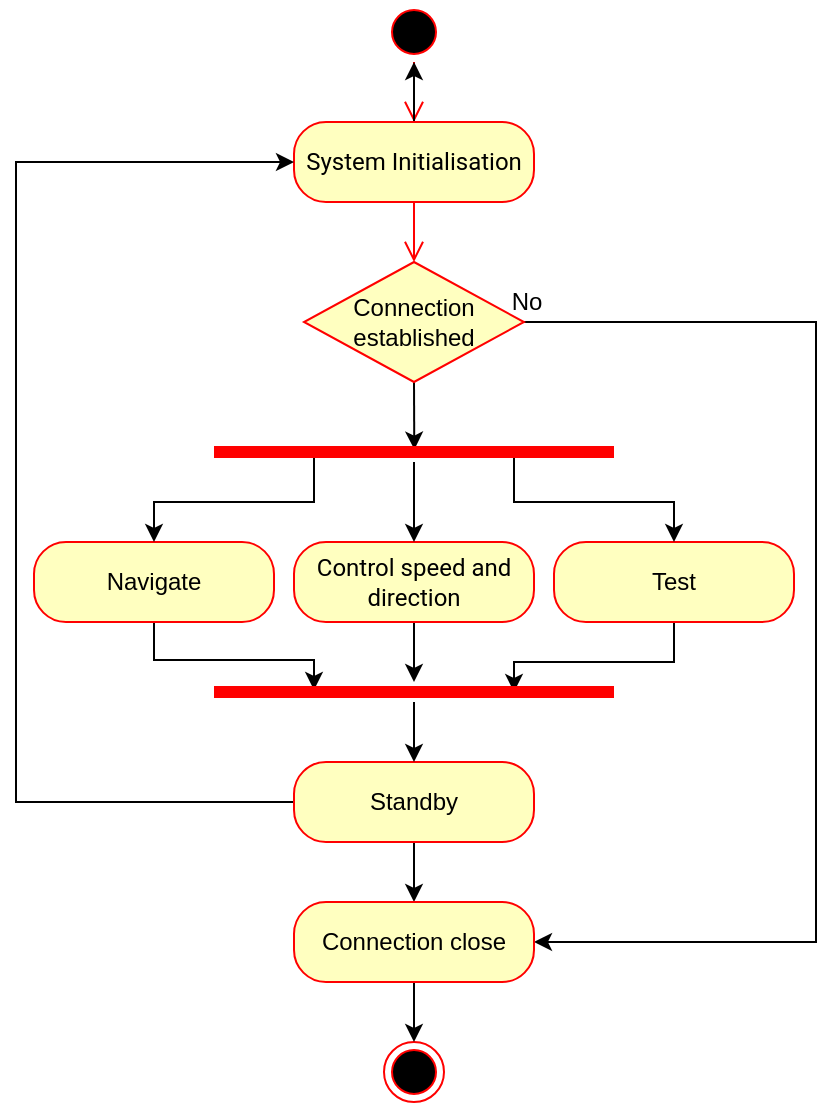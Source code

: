 <mxfile version="20.8.13" type="github"><diagram name="Page-1" id="QllVRt8AChj4FxAyA88J"><mxGraphModel dx="1122" dy="614" grid="1" gridSize="10" guides="1" tooltips="1" connect="1" arrows="1" fold="1" page="1" pageScale="1" pageWidth="827" pageHeight="1169" math="0" shadow="0"><root><mxCell id="0"/><mxCell id="1" parent="0"/><mxCell id="jhKtBcB6UDa1kmIKtbTU-1" value="" style="ellipse;html=1;shape=startState;fillColor=#000000;strokeColor=#ff0000;" vertex="1" parent="1"><mxGeometry x="384" y="70" width="30" height="30" as="geometry"/></mxCell><mxCell id="jhKtBcB6UDa1kmIKtbTU-2" value="" style="edgeStyle=orthogonalEdgeStyle;html=1;verticalAlign=bottom;endArrow=open;endSize=8;strokeColor=#ff0000;rounded=0;" edge="1" source="jhKtBcB6UDa1kmIKtbTU-1" parent="1"><mxGeometry relative="1" as="geometry"><mxPoint x="399" y="130" as="targetPoint"/></mxGeometry></mxCell><mxCell id="jhKtBcB6UDa1kmIKtbTU-71" value="" style="edgeStyle=orthogonalEdgeStyle;rounded=0;jumpStyle=arc;jumpSize=16;orthogonalLoop=1;jettySize=auto;html=1;fontSize=12;" edge="1" parent="1" source="jhKtBcB6UDa1kmIKtbTU-3" target="jhKtBcB6UDa1kmIKtbTU-1"><mxGeometry relative="1" as="geometry"/></mxCell><mxCell id="jhKtBcB6UDa1kmIKtbTU-3" value="&lt;div style=&quot;text-align: start;&quot;&gt;&lt;font face=&quot;Roboto, sans-serif&quot;&gt;System&amp;nbsp;Initialisation&lt;/font&gt;&lt;/div&gt;" style="rounded=1;whiteSpace=wrap;html=1;arcSize=40;fontColor=#000000;fillColor=#ffffc0;strokeColor=#ff0000;" vertex="1" parent="1"><mxGeometry x="339" y="130" width="120" height="40" as="geometry"/></mxCell><mxCell id="jhKtBcB6UDa1kmIKtbTU-4" value="" style="edgeStyle=orthogonalEdgeStyle;html=1;verticalAlign=bottom;endArrow=open;endSize=8;strokeColor=#ff0000;rounded=0;entryX=0.5;entryY=0;entryDx=0;entryDy=0;" edge="1" source="jhKtBcB6UDa1kmIKtbTU-3" parent="1" target="jhKtBcB6UDa1kmIKtbTU-19"><mxGeometry relative="1" as="geometry"><mxPoint x="399" y="220" as="targetPoint"/></mxGeometry></mxCell><mxCell id="jhKtBcB6UDa1kmIKtbTU-66" style="edgeStyle=orthogonalEdgeStyle;rounded=0;jumpStyle=arc;jumpSize=16;orthogonalLoop=1;jettySize=auto;html=1;fontSize=12;" edge="1" parent="1" source="jhKtBcB6UDa1kmIKtbTU-5"><mxGeometry relative="1" as="geometry"><mxPoint x="399" y="410" as="targetPoint"/><Array as="points"><mxPoint x="399" y="410"/><mxPoint x="399" y="410"/></Array></mxGeometry></mxCell><mxCell id="jhKtBcB6UDa1kmIKtbTU-5" value="&lt;b style=&quot;font-style: normal; font-variant-caps: normal; letter-spacing: normal; text-align: start; text-indent: 0px; text-transform: none; word-spacing: 0px; -webkit-text-stroke-width: 0px; text-decoration: none; caret-color: rgb(0, 0, 0); color: rgb(0, 0, 0); font-weight: normal;&quot; id=&quot;docs-internal-guid-89e4cc95-7fff-ac68-c569-ed6adc5e97f2&quot;&gt;&lt;p style=&quot;line-height: 1.38; margin-top: 0pt; margin-bottom: 0pt;&quot; dir=&quot;ltr&quot;&gt;&lt;/p&gt;&lt;/b&gt;&lt;font face=&quot;Roboto, sans-serif&quot;&gt;Control speed and direction&lt;/font&gt;" style="rounded=1;whiteSpace=wrap;html=1;arcSize=40;fontColor=#000000;fillColor=#ffffc0;strokeColor=#ff0000;" vertex="1" parent="1"><mxGeometry x="339" y="340" width="120" height="40" as="geometry"/></mxCell><mxCell id="jhKtBcB6UDa1kmIKtbTU-67" style="edgeStyle=orthogonalEdgeStyle;rounded=0;jumpStyle=arc;jumpSize=16;orthogonalLoop=1;jettySize=auto;html=1;entryX=0.25;entryY=0.5;entryDx=0;entryDy=0;entryPerimeter=0;fontSize=12;" edge="1" parent="1"><mxGeometry relative="1" as="geometry"><mxPoint x="269" y="379" as="sourcePoint"/><mxPoint x="349" y="414" as="targetPoint"/><Array as="points"><mxPoint x="269" y="399"/><mxPoint x="349" y="399"/></Array></mxGeometry></mxCell><mxCell id="jhKtBcB6UDa1kmIKtbTU-7" value="Navigate" style="rounded=1;whiteSpace=wrap;html=1;arcSize=40;fontColor=#000000;fillColor=#ffffc0;strokeColor=#ff0000;" vertex="1" parent="1"><mxGeometry x="209" y="340" width="120" height="40" as="geometry"/></mxCell><mxCell id="jhKtBcB6UDa1kmIKtbTU-68" style="edgeStyle=orthogonalEdgeStyle;rounded=0;jumpStyle=arc;jumpSize=16;orthogonalLoop=1;jettySize=auto;html=1;entryX=0.75;entryY=0.5;entryDx=0;entryDy=0;entryPerimeter=0;fontSize=12;" edge="1" parent="1" source="jhKtBcB6UDa1kmIKtbTU-10" target="jhKtBcB6UDa1kmIKtbTU-54"><mxGeometry relative="1" as="geometry"/></mxCell><mxCell id="jhKtBcB6UDa1kmIKtbTU-10" value="Test" style="rounded=1;whiteSpace=wrap;html=1;arcSize=40;fontColor=#000000;fillColor=#ffffc0;strokeColor=#ff0000;" vertex="1" parent="1"><mxGeometry x="469" y="340" width="120" height="40" as="geometry"/></mxCell><mxCell id="jhKtBcB6UDa1kmIKtbTU-18" value="" style="ellipse;html=1;shape=endState;fillColor=#000000;strokeColor=#ff0000;" vertex="1" parent="1"><mxGeometry x="384" y="590" width="30" height="30" as="geometry"/></mxCell><mxCell id="jhKtBcB6UDa1kmIKtbTU-36" style="edgeStyle=orthogonalEdgeStyle;rounded=0;orthogonalLoop=1;jettySize=auto;html=1;fontSize=12;entryX=1;entryY=0.5;entryDx=0;entryDy=0;" edge="1" parent="1" source="jhKtBcB6UDa1kmIKtbTU-19" target="jhKtBcB6UDa1kmIKtbTU-30"><mxGeometry relative="1" as="geometry"><mxPoint x="650" y="630.0" as="targetPoint"/><Array as="points"><mxPoint x="600" y="230"/><mxPoint x="600" y="540"/></Array></mxGeometry></mxCell><mxCell id="jhKtBcB6UDa1kmIKtbTU-37" value="No" style="edgeLabel;html=1;align=center;verticalAlign=middle;resizable=0;points=[];fontSize=12;" vertex="1" connectable="0" parent="jhKtBcB6UDa1kmIKtbTU-36"><mxGeometry x="-0.828" y="-1" relative="1" as="geometry"><mxPoint x="-51" y="-11" as="offset"/></mxGeometry></mxCell><mxCell id="jhKtBcB6UDa1kmIKtbTU-61" style="edgeStyle=orthogonalEdgeStyle;rounded=0;jumpStyle=arc;jumpSize=16;orthogonalLoop=1;jettySize=auto;html=1;entryX=0.501;entryY=0.379;entryDx=0;entryDy=0;entryPerimeter=0;fontSize=12;" edge="1" parent="1" source="jhKtBcB6UDa1kmIKtbTU-19" target="jhKtBcB6UDa1kmIKtbTU-44"><mxGeometry relative="1" as="geometry"/></mxCell><mxCell id="jhKtBcB6UDa1kmIKtbTU-19" value="Connection&lt;br&gt;established" style="rhombus;whiteSpace=wrap;html=1;fillColor=#ffffc0;strokeColor=#ff0000;" vertex="1" parent="1"><mxGeometry x="344" y="200" width="110" height="60" as="geometry"/></mxCell><mxCell id="jhKtBcB6UDa1kmIKtbTU-53" style="edgeStyle=orthogonalEdgeStyle;rounded=0;jumpStyle=arc;jumpSize=16;orthogonalLoop=1;jettySize=auto;html=1;entryX=0.5;entryY=0;entryDx=0;entryDy=0;fontSize=12;" edge="1" parent="1" source="jhKtBcB6UDa1kmIKtbTU-25" target="jhKtBcB6UDa1kmIKtbTU-30"><mxGeometry relative="1" as="geometry"/></mxCell><mxCell id="jhKtBcB6UDa1kmIKtbTU-60" style="edgeStyle=orthogonalEdgeStyle;rounded=0;jumpStyle=arc;jumpSize=16;orthogonalLoop=1;jettySize=auto;html=1;fontSize=12;entryX=0;entryY=0.5;entryDx=0;entryDy=0;" edge="1" parent="1" source="jhKtBcB6UDa1kmIKtbTU-25" target="jhKtBcB6UDa1kmIKtbTU-3"><mxGeometry relative="1" as="geometry"><mxPoint x="200" y="190" as="targetPoint"/><Array as="points"><mxPoint x="200" y="470"/><mxPoint x="200" y="150"/></Array></mxGeometry></mxCell><mxCell id="jhKtBcB6UDa1kmIKtbTU-25" value="Standby" style="rounded=1;whiteSpace=wrap;html=1;arcSize=40;fontColor=#000000;fillColor=#ffffc0;strokeColor=#ff0000;fontSize=12;" vertex="1" parent="1"><mxGeometry x="339" y="450" width="120" height="40" as="geometry"/></mxCell><mxCell id="jhKtBcB6UDa1kmIKtbTU-31" style="edgeStyle=orthogonalEdgeStyle;rounded=0;orthogonalLoop=1;jettySize=auto;html=1;entryX=0.5;entryY=0;entryDx=0;entryDy=0;fontSize=12;" edge="1" parent="1" source="jhKtBcB6UDa1kmIKtbTU-30" target="jhKtBcB6UDa1kmIKtbTU-18"><mxGeometry relative="1" as="geometry"/></mxCell><mxCell id="jhKtBcB6UDa1kmIKtbTU-30" value="Connection close" style="rounded=1;whiteSpace=wrap;html=1;arcSize=40;fontColor=#000000;fillColor=#ffffc0;strokeColor=#ff0000;fontSize=12;" vertex="1" parent="1"><mxGeometry x="339" y="520.0" width="120" height="40" as="geometry"/></mxCell><mxCell id="jhKtBcB6UDa1kmIKtbTU-63" style="edgeStyle=orthogonalEdgeStyle;rounded=0;jumpStyle=arc;jumpSize=16;orthogonalLoop=1;jettySize=auto;html=1;entryX=0.5;entryY=0;entryDx=0;entryDy=0;fontSize=12;" edge="1" parent="1" source="jhKtBcB6UDa1kmIKtbTU-44" target="jhKtBcB6UDa1kmIKtbTU-5"><mxGeometry relative="1" as="geometry"/></mxCell><mxCell id="jhKtBcB6UDa1kmIKtbTU-64" style="edgeStyle=orthogonalEdgeStyle;rounded=0;jumpStyle=arc;jumpSize=16;orthogonalLoop=1;jettySize=auto;html=1;entryX=0.5;entryY=0;entryDx=0;entryDy=0;fontSize=12;exitX=0.25;exitY=0.5;exitDx=0;exitDy=0;exitPerimeter=0;" edge="1" parent="1" source="jhKtBcB6UDa1kmIKtbTU-44" target="jhKtBcB6UDa1kmIKtbTU-7"><mxGeometry relative="1" as="geometry"><Array as="points"><mxPoint x="349" y="320"/><mxPoint x="269" y="320"/></Array></mxGeometry></mxCell><mxCell id="jhKtBcB6UDa1kmIKtbTU-65" style="edgeStyle=orthogonalEdgeStyle;rounded=0;jumpStyle=arc;jumpSize=16;orthogonalLoop=1;jettySize=auto;html=1;exitX=0.75;exitY=0.5;exitDx=0;exitDy=0;exitPerimeter=0;entryX=0.5;entryY=0;entryDx=0;entryDy=0;fontSize=12;" edge="1" parent="1" source="jhKtBcB6UDa1kmIKtbTU-44" target="jhKtBcB6UDa1kmIKtbTU-10"><mxGeometry relative="1" as="geometry"/></mxCell><mxCell id="jhKtBcB6UDa1kmIKtbTU-44" value="" style="shape=line;html=1;strokeWidth=6;strokeColor=#ff0000;fontSize=12;" vertex="1" parent="1"><mxGeometry x="299" y="290" width="200" height="10" as="geometry"/></mxCell><mxCell id="jhKtBcB6UDa1kmIKtbTU-69" style="edgeStyle=orthogonalEdgeStyle;rounded=0;jumpStyle=arc;jumpSize=16;orthogonalLoop=1;jettySize=auto;html=1;entryX=0.5;entryY=0;entryDx=0;entryDy=0;fontSize=12;" edge="1" parent="1" source="jhKtBcB6UDa1kmIKtbTU-54" target="jhKtBcB6UDa1kmIKtbTU-25"><mxGeometry relative="1" as="geometry"/></mxCell><mxCell id="jhKtBcB6UDa1kmIKtbTU-54" value="" style="shape=line;html=1;strokeWidth=6;strokeColor=#ff0000;fontSize=12;" vertex="1" parent="1"><mxGeometry x="299" y="410" width="200" height="10" as="geometry"/></mxCell></root></mxGraphModel></diagram></mxfile>
